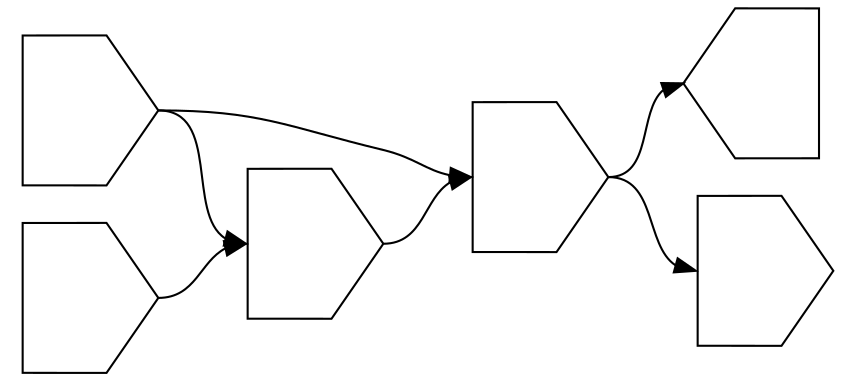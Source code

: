 digraph asm {
	rotate=90;
	edge [headport=n,tailport=s];
	19250 [label="",height=1,width=1,shape=invhouse];
	2750 [label="",height=1,width=1,shape=invhouse];
	3815 [label="",height=1,width=1,shape=invhouse];
	8459 [label="",height=1,width=1,shape=house];
	19608 [label="",height=1,width=1,shape=invhouse];
	2693 [label="",height=1,width=1,shape=invhouse];
	19250 -> 2750
	2750 -> 3815
	2750 -> 8459
	19608 -> 2750
	19608 -> 19250
	2693 -> 19250
}